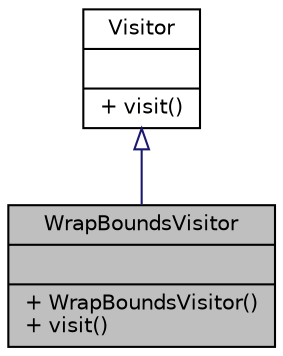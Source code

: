 digraph "WrapBoundsVisitor"
{
 // LATEX_PDF_SIZE
  edge [fontname="Helvetica",fontsize="10",labelfontname="Helvetica",labelfontsize="10"];
  node [fontname="Helvetica",fontsize="10",shape=record];
  Node1 [label="{WrapBoundsVisitor\n||+ WrapBoundsVisitor()\l+ visit()\l}",height=0.2,width=0.4,color="black", fillcolor="grey75", style="filled", fontcolor="black",tooltip=" "];
  Node2 -> Node1 [dir="back",color="midnightblue",fontsize="10",style="solid",arrowtail="onormal",fontname="Helvetica"];
  Node2 [label="{Visitor\n||+ visit()\l}",height=0.2,width=0.4,color="black", fillcolor="white", style="filled",URL="$class_visitor.html",tooltip=" "];
}
